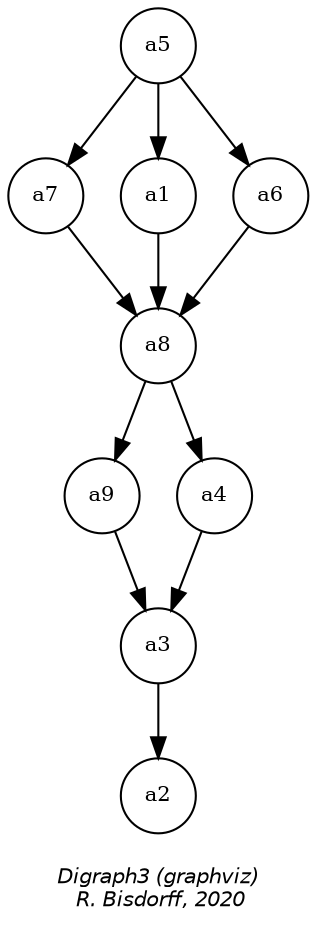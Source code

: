 digraph G {
graph [ ordering = out, fontname = "Helvetica-Oblique",
 fontsize = 12,
 label = "\nDigraph3 (graphviz)\n R. Bisdorff, 2020", size="7,7",fontsize=10];
a1 [shape = "circle", label = "a1", fontsize=10];
a2 [shape = "circle", label = "a2", fontsize=10];
a3 [shape = "circle", label = "a3", fontsize=10];
a4 [shape = "circle", label = "a4", fontsize=10];
a5 [shape = "circle", label = "a5", fontsize=10];
a6 [shape = "circle", label = "a6", fontsize=10];
a7 [shape = "circle", label = "a7", fontsize=10];
a8 [shape = "circle", label = "a8", fontsize=10];
a9 [shape = "circle", label = "a9", fontsize=10];
{ rank = 0; a5; }
{ rank = 1; a7; a1; a6; }
{ rank = 2; a8; }
{ rank = 3; a9; a4; }
{ rank = 4; a3; }
{ rank = 5; a2; }
a5-> a7 [style="setlinewidth(1)",color=black] ;
a5-> a1 [style="setlinewidth(1)",color=black] ;
a5-> a6 [style="setlinewidth(1)",color=black] ;
a7-> a8 [style="setlinewidth(1)",color=black] ;
a1-> a8 [style="setlinewidth(1)",color=black] ;
a6-> a8 [style="setlinewidth(1)",color=black] ;
a8-> a9 [style="setlinewidth(1)",color=black] ;
a8-> a4 [style="setlinewidth(1)",color=black] ;
a9-> a3 [style="setlinewidth(1)",color=black] ;
a4-> a3 [style="setlinewidth(1)",color=black] ;
a3-> a2 [style="setlinewidth(1)",color=black] ;
}
 
